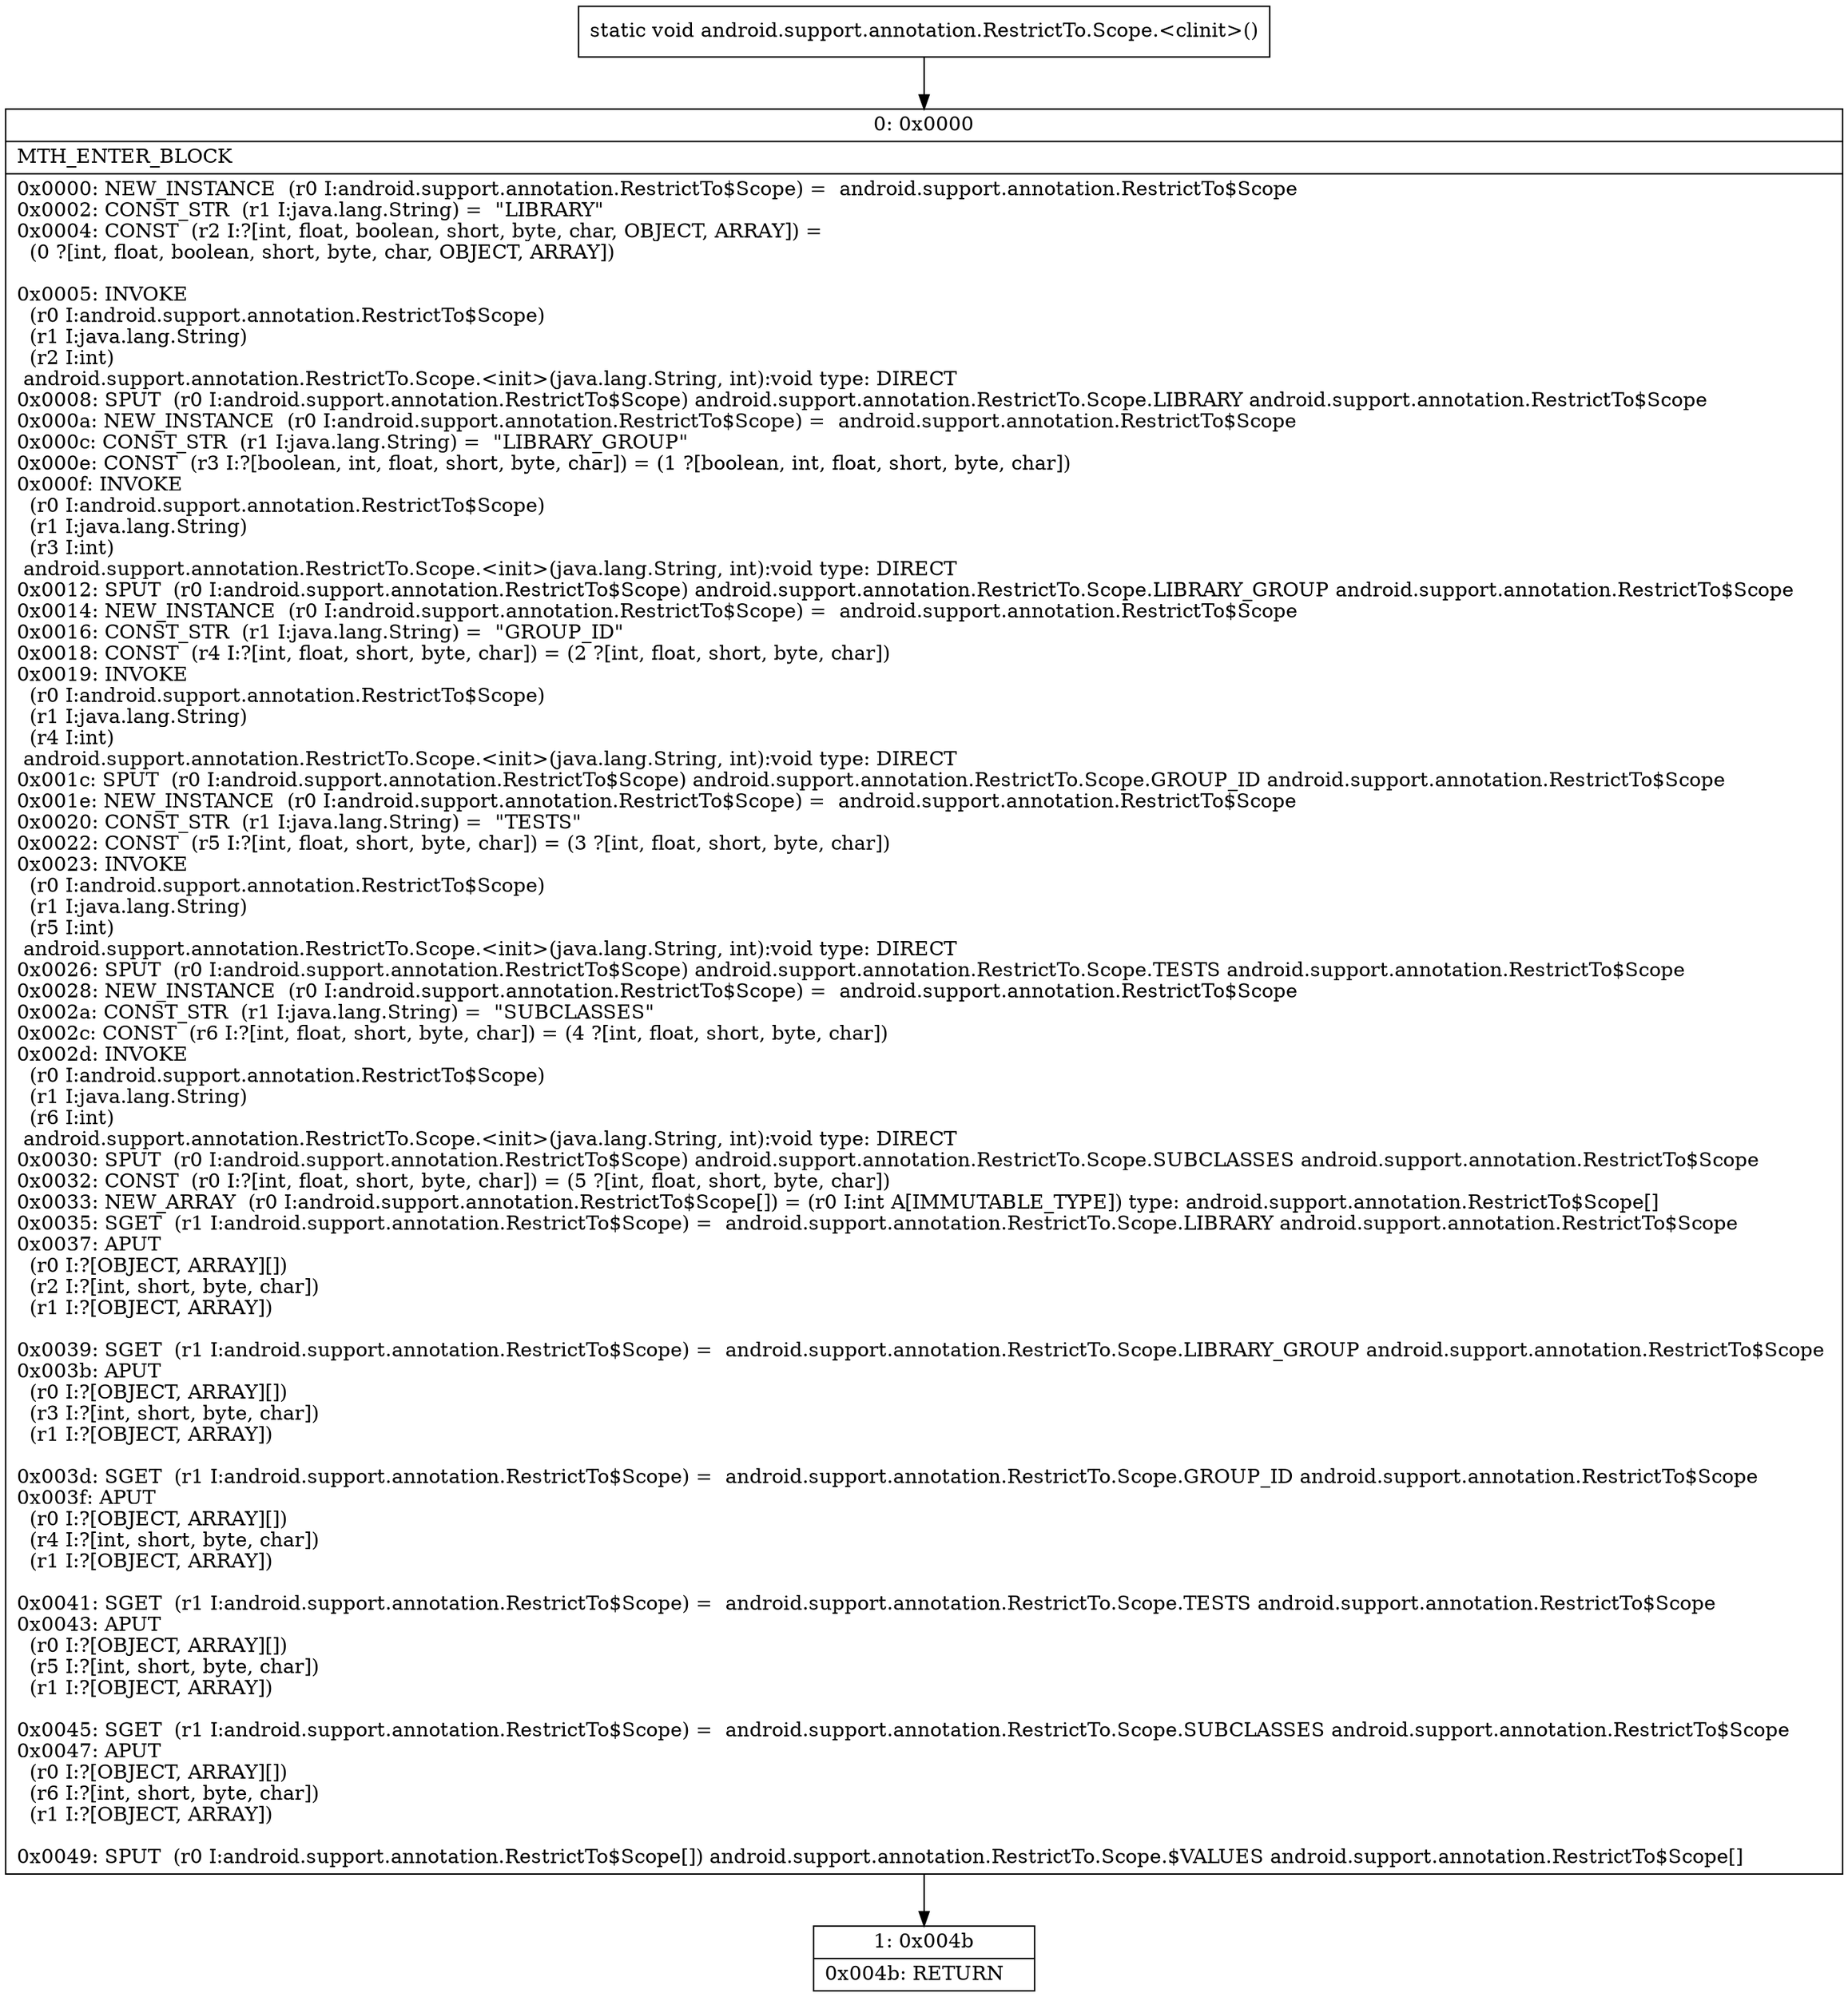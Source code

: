 digraph "CFG forandroid.support.annotation.RestrictTo.Scope.\<clinit\>()V" {
Node_0 [shape=record,label="{0\:\ 0x0000|MTH_ENTER_BLOCK\l|0x0000: NEW_INSTANCE  (r0 I:android.support.annotation.RestrictTo$Scope) =  android.support.annotation.RestrictTo$Scope \l0x0002: CONST_STR  (r1 I:java.lang.String) =  \"LIBRARY\" \l0x0004: CONST  (r2 I:?[int, float, boolean, short, byte, char, OBJECT, ARRAY]) = \l  (0 ?[int, float, boolean, short, byte, char, OBJECT, ARRAY])\l \l0x0005: INVOKE  \l  (r0 I:android.support.annotation.RestrictTo$Scope)\l  (r1 I:java.lang.String)\l  (r2 I:int)\l android.support.annotation.RestrictTo.Scope.\<init\>(java.lang.String, int):void type: DIRECT \l0x0008: SPUT  (r0 I:android.support.annotation.RestrictTo$Scope) android.support.annotation.RestrictTo.Scope.LIBRARY android.support.annotation.RestrictTo$Scope \l0x000a: NEW_INSTANCE  (r0 I:android.support.annotation.RestrictTo$Scope) =  android.support.annotation.RestrictTo$Scope \l0x000c: CONST_STR  (r1 I:java.lang.String) =  \"LIBRARY_GROUP\" \l0x000e: CONST  (r3 I:?[boolean, int, float, short, byte, char]) = (1 ?[boolean, int, float, short, byte, char]) \l0x000f: INVOKE  \l  (r0 I:android.support.annotation.RestrictTo$Scope)\l  (r1 I:java.lang.String)\l  (r3 I:int)\l android.support.annotation.RestrictTo.Scope.\<init\>(java.lang.String, int):void type: DIRECT \l0x0012: SPUT  (r0 I:android.support.annotation.RestrictTo$Scope) android.support.annotation.RestrictTo.Scope.LIBRARY_GROUP android.support.annotation.RestrictTo$Scope \l0x0014: NEW_INSTANCE  (r0 I:android.support.annotation.RestrictTo$Scope) =  android.support.annotation.RestrictTo$Scope \l0x0016: CONST_STR  (r1 I:java.lang.String) =  \"GROUP_ID\" \l0x0018: CONST  (r4 I:?[int, float, short, byte, char]) = (2 ?[int, float, short, byte, char]) \l0x0019: INVOKE  \l  (r0 I:android.support.annotation.RestrictTo$Scope)\l  (r1 I:java.lang.String)\l  (r4 I:int)\l android.support.annotation.RestrictTo.Scope.\<init\>(java.lang.String, int):void type: DIRECT \l0x001c: SPUT  (r0 I:android.support.annotation.RestrictTo$Scope) android.support.annotation.RestrictTo.Scope.GROUP_ID android.support.annotation.RestrictTo$Scope \l0x001e: NEW_INSTANCE  (r0 I:android.support.annotation.RestrictTo$Scope) =  android.support.annotation.RestrictTo$Scope \l0x0020: CONST_STR  (r1 I:java.lang.String) =  \"TESTS\" \l0x0022: CONST  (r5 I:?[int, float, short, byte, char]) = (3 ?[int, float, short, byte, char]) \l0x0023: INVOKE  \l  (r0 I:android.support.annotation.RestrictTo$Scope)\l  (r1 I:java.lang.String)\l  (r5 I:int)\l android.support.annotation.RestrictTo.Scope.\<init\>(java.lang.String, int):void type: DIRECT \l0x0026: SPUT  (r0 I:android.support.annotation.RestrictTo$Scope) android.support.annotation.RestrictTo.Scope.TESTS android.support.annotation.RestrictTo$Scope \l0x0028: NEW_INSTANCE  (r0 I:android.support.annotation.RestrictTo$Scope) =  android.support.annotation.RestrictTo$Scope \l0x002a: CONST_STR  (r1 I:java.lang.String) =  \"SUBCLASSES\" \l0x002c: CONST  (r6 I:?[int, float, short, byte, char]) = (4 ?[int, float, short, byte, char]) \l0x002d: INVOKE  \l  (r0 I:android.support.annotation.RestrictTo$Scope)\l  (r1 I:java.lang.String)\l  (r6 I:int)\l android.support.annotation.RestrictTo.Scope.\<init\>(java.lang.String, int):void type: DIRECT \l0x0030: SPUT  (r0 I:android.support.annotation.RestrictTo$Scope) android.support.annotation.RestrictTo.Scope.SUBCLASSES android.support.annotation.RestrictTo$Scope \l0x0032: CONST  (r0 I:?[int, float, short, byte, char]) = (5 ?[int, float, short, byte, char]) \l0x0033: NEW_ARRAY  (r0 I:android.support.annotation.RestrictTo$Scope[]) = (r0 I:int A[IMMUTABLE_TYPE]) type: android.support.annotation.RestrictTo$Scope[] \l0x0035: SGET  (r1 I:android.support.annotation.RestrictTo$Scope) =  android.support.annotation.RestrictTo.Scope.LIBRARY android.support.annotation.RestrictTo$Scope \l0x0037: APUT  \l  (r0 I:?[OBJECT, ARRAY][])\l  (r2 I:?[int, short, byte, char])\l  (r1 I:?[OBJECT, ARRAY])\l \l0x0039: SGET  (r1 I:android.support.annotation.RestrictTo$Scope) =  android.support.annotation.RestrictTo.Scope.LIBRARY_GROUP android.support.annotation.RestrictTo$Scope \l0x003b: APUT  \l  (r0 I:?[OBJECT, ARRAY][])\l  (r3 I:?[int, short, byte, char])\l  (r1 I:?[OBJECT, ARRAY])\l \l0x003d: SGET  (r1 I:android.support.annotation.RestrictTo$Scope) =  android.support.annotation.RestrictTo.Scope.GROUP_ID android.support.annotation.RestrictTo$Scope \l0x003f: APUT  \l  (r0 I:?[OBJECT, ARRAY][])\l  (r4 I:?[int, short, byte, char])\l  (r1 I:?[OBJECT, ARRAY])\l \l0x0041: SGET  (r1 I:android.support.annotation.RestrictTo$Scope) =  android.support.annotation.RestrictTo.Scope.TESTS android.support.annotation.RestrictTo$Scope \l0x0043: APUT  \l  (r0 I:?[OBJECT, ARRAY][])\l  (r5 I:?[int, short, byte, char])\l  (r1 I:?[OBJECT, ARRAY])\l \l0x0045: SGET  (r1 I:android.support.annotation.RestrictTo$Scope) =  android.support.annotation.RestrictTo.Scope.SUBCLASSES android.support.annotation.RestrictTo$Scope \l0x0047: APUT  \l  (r0 I:?[OBJECT, ARRAY][])\l  (r6 I:?[int, short, byte, char])\l  (r1 I:?[OBJECT, ARRAY])\l \l0x0049: SPUT  (r0 I:android.support.annotation.RestrictTo$Scope[]) android.support.annotation.RestrictTo.Scope.$VALUES android.support.annotation.RestrictTo$Scope[] \l}"];
Node_1 [shape=record,label="{1\:\ 0x004b|0x004b: RETURN   \l}"];
MethodNode[shape=record,label="{static void android.support.annotation.RestrictTo.Scope.\<clinit\>() }"];
MethodNode -> Node_0;
Node_0 -> Node_1;
}

